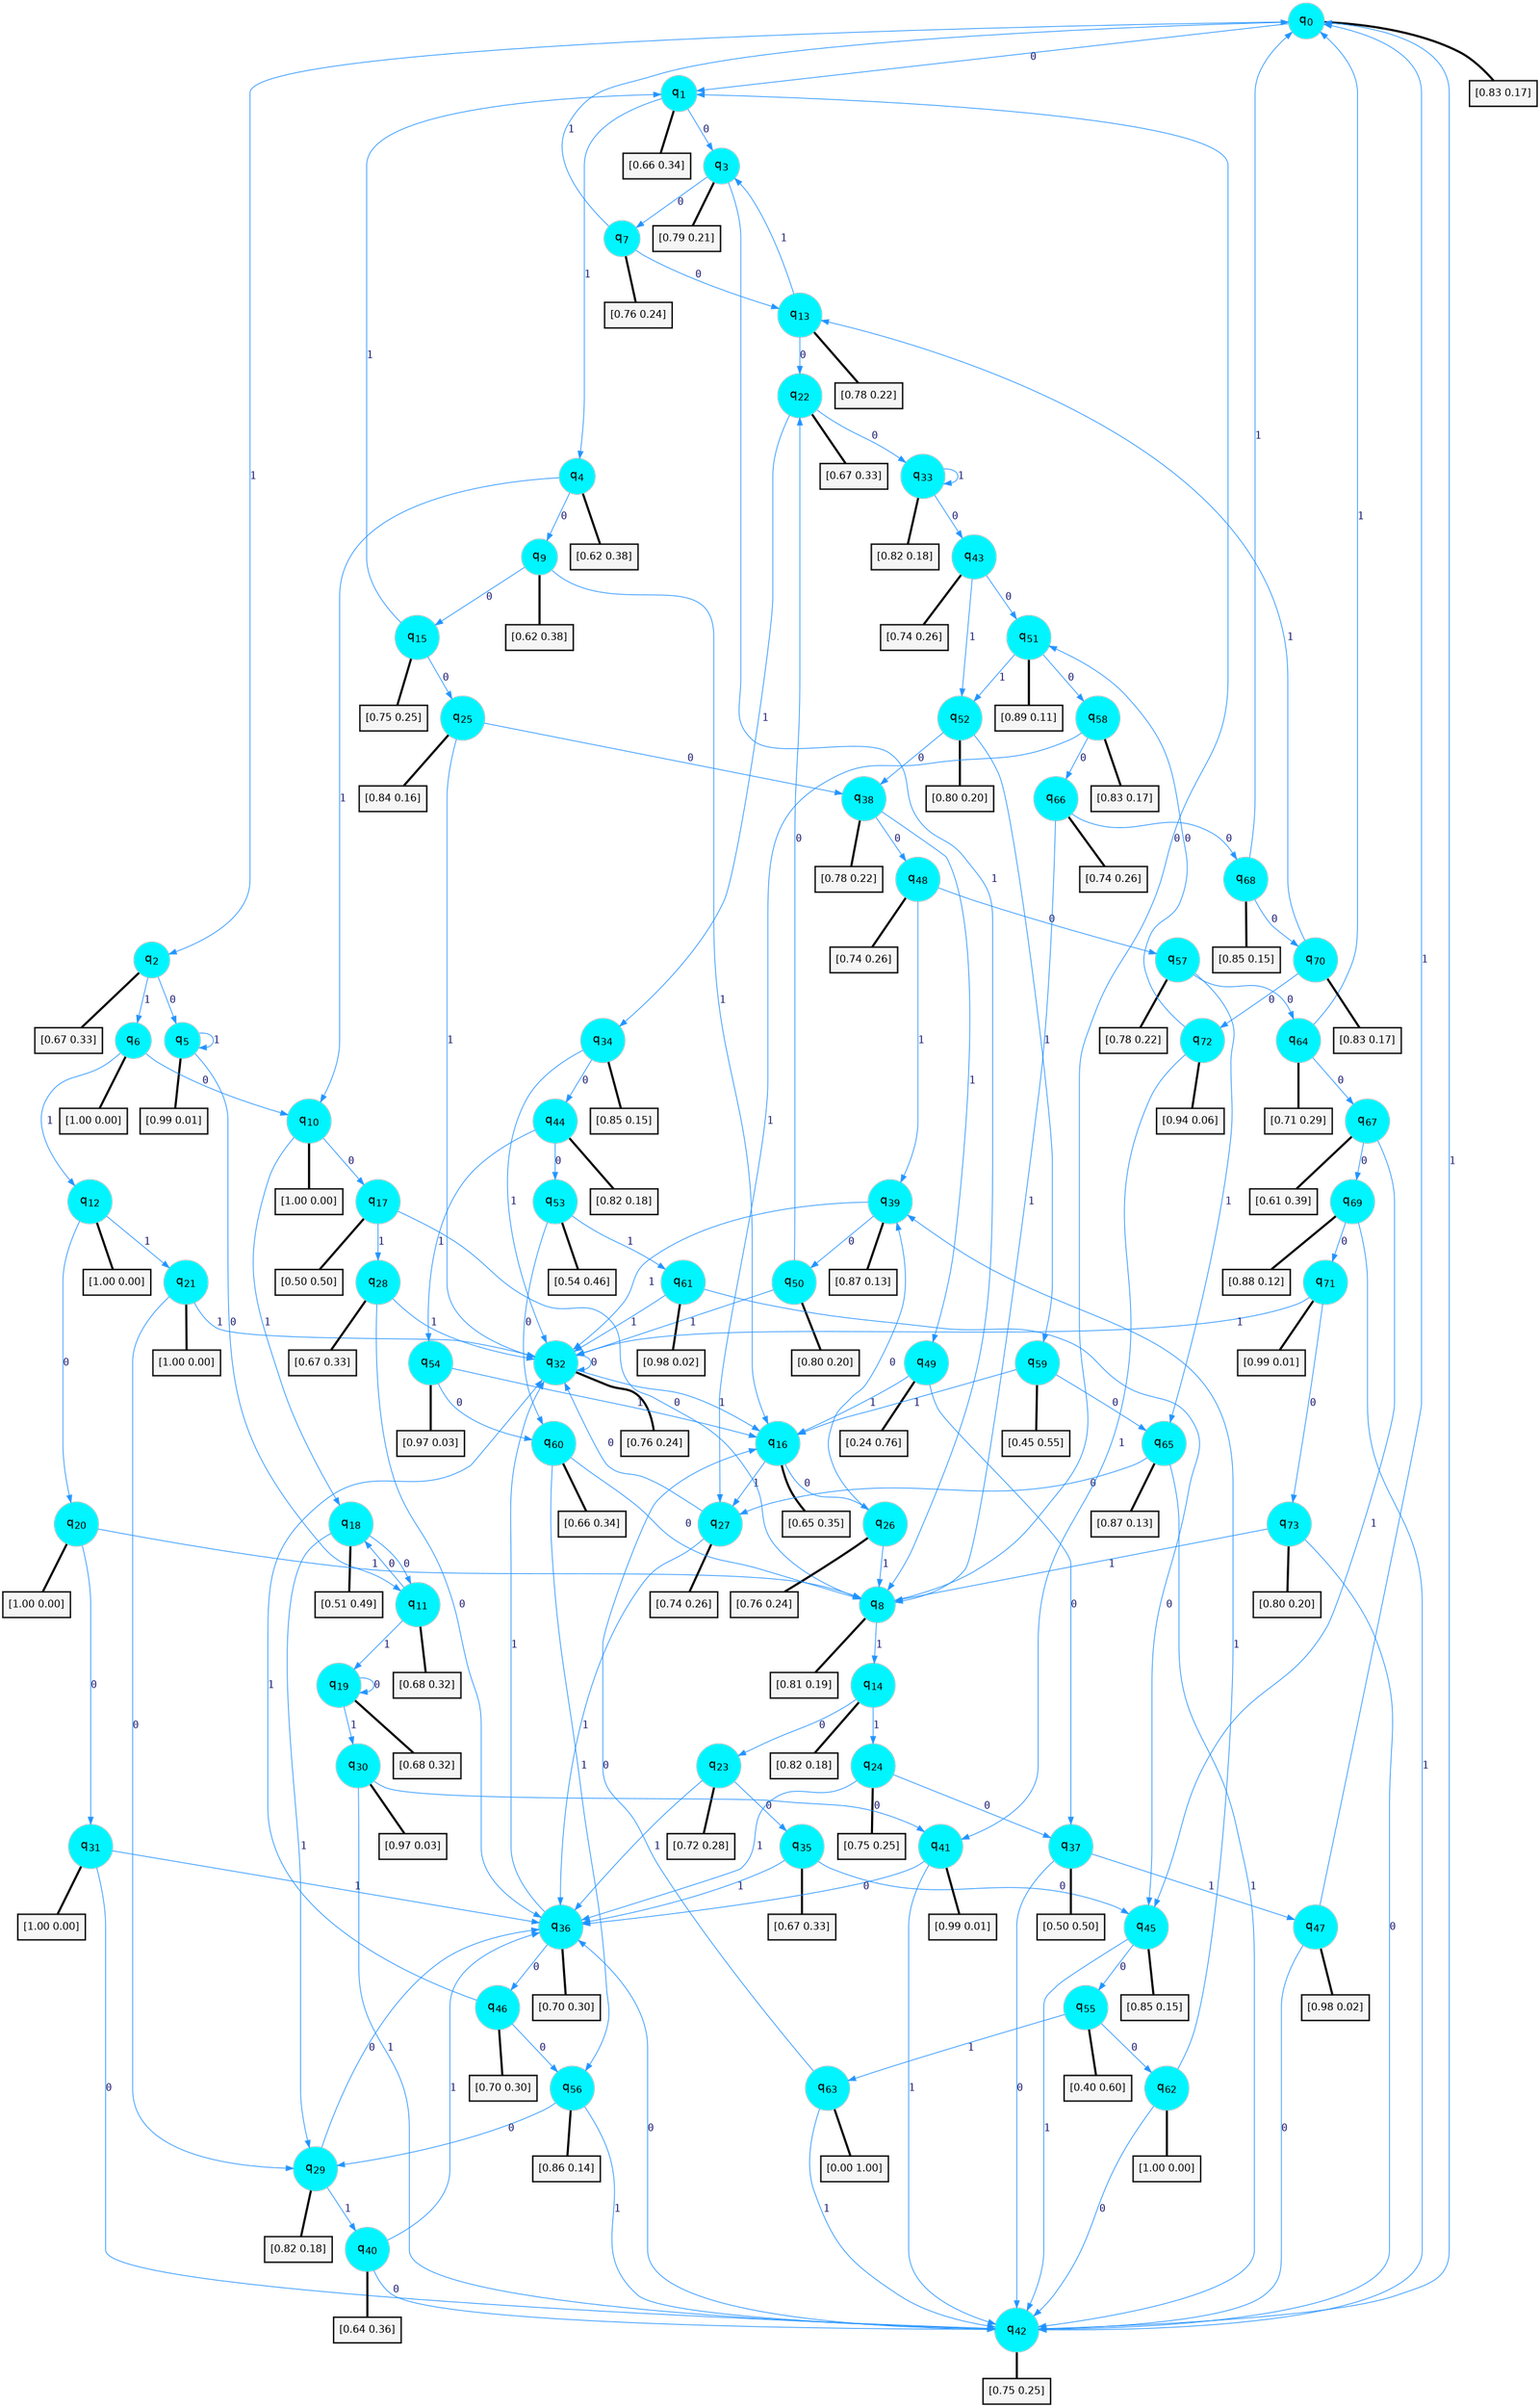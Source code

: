 digraph G {
graph [
bgcolor=transparent, dpi=300, rankdir=TD, size="40,25"];
node [
color=gray, fillcolor=turquoise1, fontcolor=black, fontname=Helvetica, fontsize=16, fontweight=bold, shape=circle, style=filled];
edge [
arrowsize=1, color=dodgerblue1, fontcolor=midnightblue, fontname=courier, fontweight=bold, penwidth=1, style=solid, weight=20];
0[label=<q<SUB>0</SUB>>];
1[label=<q<SUB>1</SUB>>];
2[label=<q<SUB>2</SUB>>];
3[label=<q<SUB>3</SUB>>];
4[label=<q<SUB>4</SUB>>];
5[label=<q<SUB>5</SUB>>];
6[label=<q<SUB>6</SUB>>];
7[label=<q<SUB>7</SUB>>];
8[label=<q<SUB>8</SUB>>];
9[label=<q<SUB>9</SUB>>];
10[label=<q<SUB>10</SUB>>];
11[label=<q<SUB>11</SUB>>];
12[label=<q<SUB>12</SUB>>];
13[label=<q<SUB>13</SUB>>];
14[label=<q<SUB>14</SUB>>];
15[label=<q<SUB>15</SUB>>];
16[label=<q<SUB>16</SUB>>];
17[label=<q<SUB>17</SUB>>];
18[label=<q<SUB>18</SUB>>];
19[label=<q<SUB>19</SUB>>];
20[label=<q<SUB>20</SUB>>];
21[label=<q<SUB>21</SUB>>];
22[label=<q<SUB>22</SUB>>];
23[label=<q<SUB>23</SUB>>];
24[label=<q<SUB>24</SUB>>];
25[label=<q<SUB>25</SUB>>];
26[label=<q<SUB>26</SUB>>];
27[label=<q<SUB>27</SUB>>];
28[label=<q<SUB>28</SUB>>];
29[label=<q<SUB>29</SUB>>];
30[label=<q<SUB>30</SUB>>];
31[label=<q<SUB>31</SUB>>];
32[label=<q<SUB>32</SUB>>];
33[label=<q<SUB>33</SUB>>];
34[label=<q<SUB>34</SUB>>];
35[label=<q<SUB>35</SUB>>];
36[label=<q<SUB>36</SUB>>];
37[label=<q<SUB>37</SUB>>];
38[label=<q<SUB>38</SUB>>];
39[label=<q<SUB>39</SUB>>];
40[label=<q<SUB>40</SUB>>];
41[label=<q<SUB>41</SUB>>];
42[label=<q<SUB>42</SUB>>];
43[label=<q<SUB>43</SUB>>];
44[label=<q<SUB>44</SUB>>];
45[label=<q<SUB>45</SUB>>];
46[label=<q<SUB>46</SUB>>];
47[label=<q<SUB>47</SUB>>];
48[label=<q<SUB>48</SUB>>];
49[label=<q<SUB>49</SUB>>];
50[label=<q<SUB>50</SUB>>];
51[label=<q<SUB>51</SUB>>];
52[label=<q<SUB>52</SUB>>];
53[label=<q<SUB>53</SUB>>];
54[label=<q<SUB>54</SUB>>];
55[label=<q<SUB>55</SUB>>];
56[label=<q<SUB>56</SUB>>];
57[label=<q<SUB>57</SUB>>];
58[label=<q<SUB>58</SUB>>];
59[label=<q<SUB>59</SUB>>];
60[label=<q<SUB>60</SUB>>];
61[label=<q<SUB>61</SUB>>];
62[label=<q<SUB>62</SUB>>];
63[label=<q<SUB>63</SUB>>];
64[label=<q<SUB>64</SUB>>];
65[label=<q<SUB>65</SUB>>];
66[label=<q<SUB>66</SUB>>];
67[label=<q<SUB>67</SUB>>];
68[label=<q<SUB>68</SUB>>];
69[label=<q<SUB>69</SUB>>];
70[label=<q<SUB>70</SUB>>];
71[label=<q<SUB>71</SUB>>];
72[label=<q<SUB>72</SUB>>];
73[label=<q<SUB>73</SUB>>];
74[label="[0.83 0.17]", shape=box,fontcolor=black, fontname=Helvetica, fontsize=14, penwidth=2, fillcolor=whitesmoke,color=black];
75[label="[0.66 0.34]", shape=box,fontcolor=black, fontname=Helvetica, fontsize=14, penwidth=2, fillcolor=whitesmoke,color=black];
76[label="[0.67 0.33]", shape=box,fontcolor=black, fontname=Helvetica, fontsize=14, penwidth=2, fillcolor=whitesmoke,color=black];
77[label="[0.79 0.21]", shape=box,fontcolor=black, fontname=Helvetica, fontsize=14, penwidth=2, fillcolor=whitesmoke,color=black];
78[label="[0.62 0.38]", shape=box,fontcolor=black, fontname=Helvetica, fontsize=14, penwidth=2, fillcolor=whitesmoke,color=black];
79[label="[0.99 0.01]", shape=box,fontcolor=black, fontname=Helvetica, fontsize=14, penwidth=2, fillcolor=whitesmoke,color=black];
80[label="[1.00 0.00]", shape=box,fontcolor=black, fontname=Helvetica, fontsize=14, penwidth=2, fillcolor=whitesmoke,color=black];
81[label="[0.76 0.24]", shape=box,fontcolor=black, fontname=Helvetica, fontsize=14, penwidth=2, fillcolor=whitesmoke,color=black];
82[label="[0.81 0.19]", shape=box,fontcolor=black, fontname=Helvetica, fontsize=14, penwidth=2, fillcolor=whitesmoke,color=black];
83[label="[0.62 0.38]", shape=box,fontcolor=black, fontname=Helvetica, fontsize=14, penwidth=2, fillcolor=whitesmoke,color=black];
84[label="[1.00 0.00]", shape=box,fontcolor=black, fontname=Helvetica, fontsize=14, penwidth=2, fillcolor=whitesmoke,color=black];
85[label="[0.68 0.32]", shape=box,fontcolor=black, fontname=Helvetica, fontsize=14, penwidth=2, fillcolor=whitesmoke,color=black];
86[label="[1.00 0.00]", shape=box,fontcolor=black, fontname=Helvetica, fontsize=14, penwidth=2, fillcolor=whitesmoke,color=black];
87[label="[0.78 0.22]", shape=box,fontcolor=black, fontname=Helvetica, fontsize=14, penwidth=2, fillcolor=whitesmoke,color=black];
88[label="[0.82 0.18]", shape=box,fontcolor=black, fontname=Helvetica, fontsize=14, penwidth=2, fillcolor=whitesmoke,color=black];
89[label="[0.75 0.25]", shape=box,fontcolor=black, fontname=Helvetica, fontsize=14, penwidth=2, fillcolor=whitesmoke,color=black];
90[label="[0.65 0.35]", shape=box,fontcolor=black, fontname=Helvetica, fontsize=14, penwidth=2, fillcolor=whitesmoke,color=black];
91[label="[0.50 0.50]", shape=box,fontcolor=black, fontname=Helvetica, fontsize=14, penwidth=2, fillcolor=whitesmoke,color=black];
92[label="[0.51 0.49]", shape=box,fontcolor=black, fontname=Helvetica, fontsize=14, penwidth=2, fillcolor=whitesmoke,color=black];
93[label="[0.68 0.32]", shape=box,fontcolor=black, fontname=Helvetica, fontsize=14, penwidth=2, fillcolor=whitesmoke,color=black];
94[label="[1.00 0.00]", shape=box,fontcolor=black, fontname=Helvetica, fontsize=14, penwidth=2, fillcolor=whitesmoke,color=black];
95[label="[1.00 0.00]", shape=box,fontcolor=black, fontname=Helvetica, fontsize=14, penwidth=2, fillcolor=whitesmoke,color=black];
96[label="[0.67 0.33]", shape=box,fontcolor=black, fontname=Helvetica, fontsize=14, penwidth=2, fillcolor=whitesmoke,color=black];
97[label="[0.72 0.28]", shape=box,fontcolor=black, fontname=Helvetica, fontsize=14, penwidth=2, fillcolor=whitesmoke,color=black];
98[label="[0.75 0.25]", shape=box,fontcolor=black, fontname=Helvetica, fontsize=14, penwidth=2, fillcolor=whitesmoke,color=black];
99[label="[0.84 0.16]", shape=box,fontcolor=black, fontname=Helvetica, fontsize=14, penwidth=2, fillcolor=whitesmoke,color=black];
100[label="[0.76 0.24]", shape=box,fontcolor=black, fontname=Helvetica, fontsize=14, penwidth=2, fillcolor=whitesmoke,color=black];
101[label="[0.74 0.26]", shape=box,fontcolor=black, fontname=Helvetica, fontsize=14, penwidth=2, fillcolor=whitesmoke,color=black];
102[label="[0.67 0.33]", shape=box,fontcolor=black, fontname=Helvetica, fontsize=14, penwidth=2, fillcolor=whitesmoke,color=black];
103[label="[0.82 0.18]", shape=box,fontcolor=black, fontname=Helvetica, fontsize=14, penwidth=2, fillcolor=whitesmoke,color=black];
104[label="[0.97 0.03]", shape=box,fontcolor=black, fontname=Helvetica, fontsize=14, penwidth=2, fillcolor=whitesmoke,color=black];
105[label="[1.00 0.00]", shape=box,fontcolor=black, fontname=Helvetica, fontsize=14, penwidth=2, fillcolor=whitesmoke,color=black];
106[label="[0.76 0.24]", shape=box,fontcolor=black, fontname=Helvetica, fontsize=14, penwidth=2, fillcolor=whitesmoke,color=black];
107[label="[0.82 0.18]", shape=box,fontcolor=black, fontname=Helvetica, fontsize=14, penwidth=2, fillcolor=whitesmoke,color=black];
108[label="[0.85 0.15]", shape=box,fontcolor=black, fontname=Helvetica, fontsize=14, penwidth=2, fillcolor=whitesmoke,color=black];
109[label="[0.67 0.33]", shape=box,fontcolor=black, fontname=Helvetica, fontsize=14, penwidth=2, fillcolor=whitesmoke,color=black];
110[label="[0.70 0.30]", shape=box,fontcolor=black, fontname=Helvetica, fontsize=14, penwidth=2, fillcolor=whitesmoke,color=black];
111[label="[0.50 0.50]", shape=box,fontcolor=black, fontname=Helvetica, fontsize=14, penwidth=2, fillcolor=whitesmoke,color=black];
112[label="[0.78 0.22]", shape=box,fontcolor=black, fontname=Helvetica, fontsize=14, penwidth=2, fillcolor=whitesmoke,color=black];
113[label="[0.87 0.13]", shape=box,fontcolor=black, fontname=Helvetica, fontsize=14, penwidth=2, fillcolor=whitesmoke,color=black];
114[label="[0.64 0.36]", shape=box,fontcolor=black, fontname=Helvetica, fontsize=14, penwidth=2, fillcolor=whitesmoke,color=black];
115[label="[0.99 0.01]", shape=box,fontcolor=black, fontname=Helvetica, fontsize=14, penwidth=2, fillcolor=whitesmoke,color=black];
116[label="[0.75 0.25]", shape=box,fontcolor=black, fontname=Helvetica, fontsize=14, penwidth=2, fillcolor=whitesmoke,color=black];
117[label="[0.74 0.26]", shape=box,fontcolor=black, fontname=Helvetica, fontsize=14, penwidth=2, fillcolor=whitesmoke,color=black];
118[label="[0.82 0.18]", shape=box,fontcolor=black, fontname=Helvetica, fontsize=14, penwidth=2, fillcolor=whitesmoke,color=black];
119[label="[0.85 0.15]", shape=box,fontcolor=black, fontname=Helvetica, fontsize=14, penwidth=2, fillcolor=whitesmoke,color=black];
120[label="[0.70 0.30]", shape=box,fontcolor=black, fontname=Helvetica, fontsize=14, penwidth=2, fillcolor=whitesmoke,color=black];
121[label="[0.98 0.02]", shape=box,fontcolor=black, fontname=Helvetica, fontsize=14, penwidth=2, fillcolor=whitesmoke,color=black];
122[label="[0.74 0.26]", shape=box,fontcolor=black, fontname=Helvetica, fontsize=14, penwidth=2, fillcolor=whitesmoke,color=black];
123[label="[0.24 0.76]", shape=box,fontcolor=black, fontname=Helvetica, fontsize=14, penwidth=2, fillcolor=whitesmoke,color=black];
124[label="[0.80 0.20]", shape=box,fontcolor=black, fontname=Helvetica, fontsize=14, penwidth=2, fillcolor=whitesmoke,color=black];
125[label="[0.89 0.11]", shape=box,fontcolor=black, fontname=Helvetica, fontsize=14, penwidth=2, fillcolor=whitesmoke,color=black];
126[label="[0.80 0.20]", shape=box,fontcolor=black, fontname=Helvetica, fontsize=14, penwidth=2, fillcolor=whitesmoke,color=black];
127[label="[0.54 0.46]", shape=box,fontcolor=black, fontname=Helvetica, fontsize=14, penwidth=2, fillcolor=whitesmoke,color=black];
128[label="[0.97 0.03]", shape=box,fontcolor=black, fontname=Helvetica, fontsize=14, penwidth=2, fillcolor=whitesmoke,color=black];
129[label="[0.40 0.60]", shape=box,fontcolor=black, fontname=Helvetica, fontsize=14, penwidth=2, fillcolor=whitesmoke,color=black];
130[label="[0.86 0.14]", shape=box,fontcolor=black, fontname=Helvetica, fontsize=14, penwidth=2, fillcolor=whitesmoke,color=black];
131[label="[0.78 0.22]", shape=box,fontcolor=black, fontname=Helvetica, fontsize=14, penwidth=2, fillcolor=whitesmoke,color=black];
132[label="[0.83 0.17]", shape=box,fontcolor=black, fontname=Helvetica, fontsize=14, penwidth=2, fillcolor=whitesmoke,color=black];
133[label="[0.45 0.55]", shape=box,fontcolor=black, fontname=Helvetica, fontsize=14, penwidth=2, fillcolor=whitesmoke,color=black];
134[label="[0.66 0.34]", shape=box,fontcolor=black, fontname=Helvetica, fontsize=14, penwidth=2, fillcolor=whitesmoke,color=black];
135[label="[0.98 0.02]", shape=box,fontcolor=black, fontname=Helvetica, fontsize=14, penwidth=2, fillcolor=whitesmoke,color=black];
136[label="[1.00 0.00]", shape=box,fontcolor=black, fontname=Helvetica, fontsize=14, penwidth=2, fillcolor=whitesmoke,color=black];
137[label="[0.00 1.00]", shape=box,fontcolor=black, fontname=Helvetica, fontsize=14, penwidth=2, fillcolor=whitesmoke,color=black];
138[label="[0.71 0.29]", shape=box,fontcolor=black, fontname=Helvetica, fontsize=14, penwidth=2, fillcolor=whitesmoke,color=black];
139[label="[0.87 0.13]", shape=box,fontcolor=black, fontname=Helvetica, fontsize=14, penwidth=2, fillcolor=whitesmoke,color=black];
140[label="[0.74 0.26]", shape=box,fontcolor=black, fontname=Helvetica, fontsize=14, penwidth=2, fillcolor=whitesmoke,color=black];
141[label="[0.61 0.39]", shape=box,fontcolor=black, fontname=Helvetica, fontsize=14, penwidth=2, fillcolor=whitesmoke,color=black];
142[label="[0.85 0.15]", shape=box,fontcolor=black, fontname=Helvetica, fontsize=14, penwidth=2, fillcolor=whitesmoke,color=black];
143[label="[0.88 0.12]", shape=box,fontcolor=black, fontname=Helvetica, fontsize=14, penwidth=2, fillcolor=whitesmoke,color=black];
144[label="[0.83 0.17]", shape=box,fontcolor=black, fontname=Helvetica, fontsize=14, penwidth=2, fillcolor=whitesmoke,color=black];
145[label="[0.99 0.01]", shape=box,fontcolor=black, fontname=Helvetica, fontsize=14, penwidth=2, fillcolor=whitesmoke,color=black];
146[label="[0.94 0.06]", shape=box,fontcolor=black, fontname=Helvetica, fontsize=14, penwidth=2, fillcolor=whitesmoke,color=black];
147[label="[0.80 0.20]", shape=box,fontcolor=black, fontname=Helvetica, fontsize=14, penwidth=2, fillcolor=whitesmoke,color=black];
0->1 [label=0];
0->2 [label=1];
0->74 [arrowhead=none, penwidth=3,color=black];
1->3 [label=0];
1->4 [label=1];
1->75 [arrowhead=none, penwidth=3,color=black];
2->5 [label=0];
2->6 [label=1];
2->76 [arrowhead=none, penwidth=3,color=black];
3->7 [label=0];
3->8 [label=1];
3->77 [arrowhead=none, penwidth=3,color=black];
4->9 [label=0];
4->10 [label=1];
4->78 [arrowhead=none, penwidth=3,color=black];
5->11 [label=0];
5->5 [label=1];
5->79 [arrowhead=none, penwidth=3,color=black];
6->10 [label=0];
6->12 [label=1];
6->80 [arrowhead=none, penwidth=3,color=black];
7->13 [label=0];
7->0 [label=1];
7->81 [arrowhead=none, penwidth=3,color=black];
8->1 [label=0];
8->14 [label=1];
8->82 [arrowhead=none, penwidth=3,color=black];
9->15 [label=0];
9->16 [label=1];
9->83 [arrowhead=none, penwidth=3,color=black];
10->17 [label=0];
10->18 [label=1];
10->84 [arrowhead=none, penwidth=3,color=black];
11->18 [label=0];
11->19 [label=1];
11->85 [arrowhead=none, penwidth=3,color=black];
12->20 [label=0];
12->21 [label=1];
12->86 [arrowhead=none, penwidth=3,color=black];
13->22 [label=0];
13->3 [label=1];
13->87 [arrowhead=none, penwidth=3,color=black];
14->23 [label=0];
14->24 [label=1];
14->88 [arrowhead=none, penwidth=3,color=black];
15->25 [label=0];
15->1 [label=1];
15->89 [arrowhead=none, penwidth=3,color=black];
16->26 [label=0];
16->27 [label=1];
16->90 [arrowhead=none, penwidth=3,color=black];
17->8 [label=0];
17->28 [label=1];
17->91 [arrowhead=none, penwidth=3,color=black];
18->11 [label=0];
18->29 [label=1];
18->92 [arrowhead=none, penwidth=3,color=black];
19->19 [label=0];
19->30 [label=1];
19->93 [arrowhead=none, penwidth=3,color=black];
20->31 [label=0];
20->8 [label=1];
20->94 [arrowhead=none, penwidth=3,color=black];
21->29 [label=0];
21->32 [label=1];
21->95 [arrowhead=none, penwidth=3,color=black];
22->33 [label=0];
22->34 [label=1];
22->96 [arrowhead=none, penwidth=3,color=black];
23->35 [label=0];
23->36 [label=1];
23->97 [arrowhead=none, penwidth=3,color=black];
24->37 [label=0];
24->36 [label=1];
24->98 [arrowhead=none, penwidth=3,color=black];
25->38 [label=0];
25->32 [label=1];
25->99 [arrowhead=none, penwidth=3,color=black];
26->39 [label=0];
26->8 [label=1];
26->100 [arrowhead=none, penwidth=3,color=black];
27->32 [label=0];
27->36 [label=1];
27->101 [arrowhead=none, penwidth=3,color=black];
28->36 [label=0];
28->32 [label=1];
28->102 [arrowhead=none, penwidth=3,color=black];
29->36 [label=0];
29->40 [label=1];
29->103 [arrowhead=none, penwidth=3,color=black];
30->41 [label=0];
30->42 [label=1];
30->104 [arrowhead=none, penwidth=3,color=black];
31->42 [label=0];
31->36 [label=1];
31->105 [arrowhead=none, penwidth=3,color=black];
32->32 [label=0];
32->16 [label=1];
32->106 [arrowhead=none, penwidth=3,color=black];
33->43 [label=0];
33->33 [label=1];
33->107 [arrowhead=none, penwidth=3,color=black];
34->44 [label=0];
34->32 [label=1];
34->108 [arrowhead=none, penwidth=3,color=black];
35->45 [label=0];
35->36 [label=1];
35->109 [arrowhead=none, penwidth=3,color=black];
36->46 [label=0];
36->32 [label=1];
36->110 [arrowhead=none, penwidth=3,color=black];
37->42 [label=0];
37->47 [label=1];
37->111 [arrowhead=none, penwidth=3,color=black];
38->48 [label=0];
38->49 [label=1];
38->112 [arrowhead=none, penwidth=3,color=black];
39->50 [label=0];
39->32 [label=1];
39->113 [arrowhead=none, penwidth=3,color=black];
40->42 [label=0];
40->36 [label=1];
40->114 [arrowhead=none, penwidth=3,color=black];
41->36 [label=0];
41->42 [label=1];
41->115 [arrowhead=none, penwidth=3,color=black];
42->36 [label=0];
42->0 [label=1];
42->116 [arrowhead=none, penwidth=3,color=black];
43->51 [label=0];
43->52 [label=1];
43->117 [arrowhead=none, penwidth=3,color=black];
44->53 [label=0];
44->54 [label=1];
44->118 [arrowhead=none, penwidth=3,color=black];
45->55 [label=0];
45->42 [label=1];
45->119 [arrowhead=none, penwidth=3,color=black];
46->56 [label=0];
46->32 [label=1];
46->120 [arrowhead=none, penwidth=3,color=black];
47->42 [label=0];
47->0 [label=1];
47->121 [arrowhead=none, penwidth=3,color=black];
48->57 [label=0];
48->39 [label=1];
48->122 [arrowhead=none, penwidth=3,color=black];
49->37 [label=0];
49->16 [label=1];
49->123 [arrowhead=none, penwidth=3,color=black];
50->22 [label=0];
50->32 [label=1];
50->124 [arrowhead=none, penwidth=3,color=black];
51->58 [label=0];
51->52 [label=1];
51->125 [arrowhead=none, penwidth=3,color=black];
52->38 [label=0];
52->59 [label=1];
52->126 [arrowhead=none, penwidth=3,color=black];
53->60 [label=0];
53->61 [label=1];
53->127 [arrowhead=none, penwidth=3,color=black];
54->60 [label=0];
54->16 [label=1];
54->128 [arrowhead=none, penwidth=3,color=black];
55->62 [label=0];
55->63 [label=1];
55->129 [arrowhead=none, penwidth=3,color=black];
56->29 [label=0];
56->42 [label=1];
56->130 [arrowhead=none, penwidth=3,color=black];
57->64 [label=0];
57->65 [label=1];
57->131 [arrowhead=none, penwidth=3,color=black];
58->66 [label=0];
58->27 [label=1];
58->132 [arrowhead=none, penwidth=3,color=black];
59->65 [label=0];
59->16 [label=1];
59->133 [arrowhead=none, penwidth=3,color=black];
60->8 [label=0];
60->56 [label=1];
60->134 [arrowhead=none, penwidth=3,color=black];
61->45 [label=0];
61->32 [label=1];
61->135 [arrowhead=none, penwidth=3,color=black];
62->42 [label=0];
62->39 [label=1];
62->136 [arrowhead=none, penwidth=3,color=black];
63->16 [label=0];
63->42 [label=1];
63->137 [arrowhead=none, penwidth=3,color=black];
64->67 [label=0];
64->0 [label=1];
64->138 [arrowhead=none, penwidth=3,color=black];
65->27 [label=0];
65->42 [label=1];
65->139 [arrowhead=none, penwidth=3,color=black];
66->68 [label=0];
66->8 [label=1];
66->140 [arrowhead=none, penwidth=3,color=black];
67->69 [label=0];
67->45 [label=1];
67->141 [arrowhead=none, penwidth=3,color=black];
68->70 [label=0];
68->0 [label=1];
68->142 [arrowhead=none, penwidth=3,color=black];
69->71 [label=0];
69->42 [label=1];
69->143 [arrowhead=none, penwidth=3,color=black];
70->72 [label=0];
70->13 [label=1];
70->144 [arrowhead=none, penwidth=3,color=black];
71->73 [label=0];
71->32 [label=1];
71->145 [arrowhead=none, penwidth=3,color=black];
72->51 [label=0];
72->41 [label=1];
72->146 [arrowhead=none, penwidth=3,color=black];
73->42 [label=0];
73->8 [label=1];
73->147 [arrowhead=none, penwidth=3,color=black];
}
